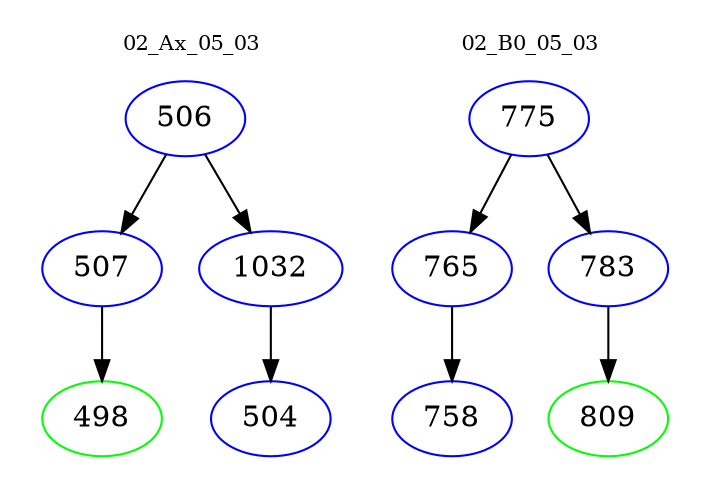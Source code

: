 digraph{
subgraph cluster_0 {
color = white
label = "02_Ax_05_03";
fontsize=10;
T0_506 [label="506", color="blue"]
T0_506 -> T0_507 [color="black"]
T0_507 [label="507", color="blue"]
T0_507 -> T0_498 [color="black"]
T0_498 [label="498", color="green"]
T0_506 -> T0_1032 [color="black"]
T0_1032 [label="1032", color="blue"]
T0_1032 -> T0_504 [color="black"]
T0_504 [label="504", color="blue"]
}
subgraph cluster_1 {
color = white
label = "02_B0_05_03";
fontsize=10;
T1_775 [label="775", color="blue"]
T1_775 -> T1_765 [color="black"]
T1_765 [label="765", color="blue"]
T1_765 -> T1_758 [color="black"]
T1_758 [label="758", color="blue"]
T1_775 -> T1_783 [color="black"]
T1_783 [label="783", color="blue"]
T1_783 -> T1_809 [color="black"]
T1_809 [label="809", color="green"]
}
}
